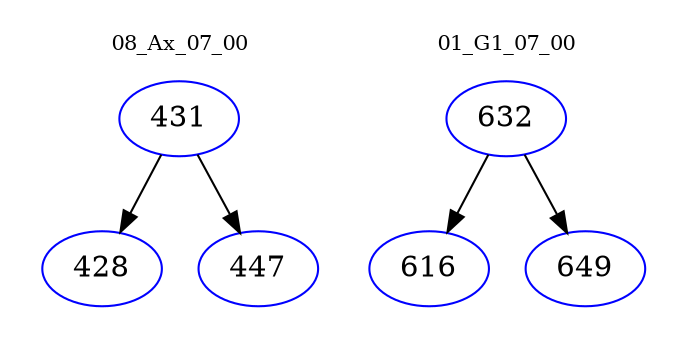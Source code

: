 digraph{
subgraph cluster_0 {
color = white
label = "08_Ax_07_00";
fontsize=10;
T0_431 [label="431", color="blue"]
T0_431 -> T0_428 [color="black"]
T0_428 [label="428", color="blue"]
T0_431 -> T0_447 [color="black"]
T0_447 [label="447", color="blue"]
}
subgraph cluster_1 {
color = white
label = "01_G1_07_00";
fontsize=10;
T1_632 [label="632", color="blue"]
T1_632 -> T1_616 [color="black"]
T1_616 [label="616", color="blue"]
T1_632 -> T1_649 [color="black"]
T1_649 [label="649", color="blue"]
}
}
